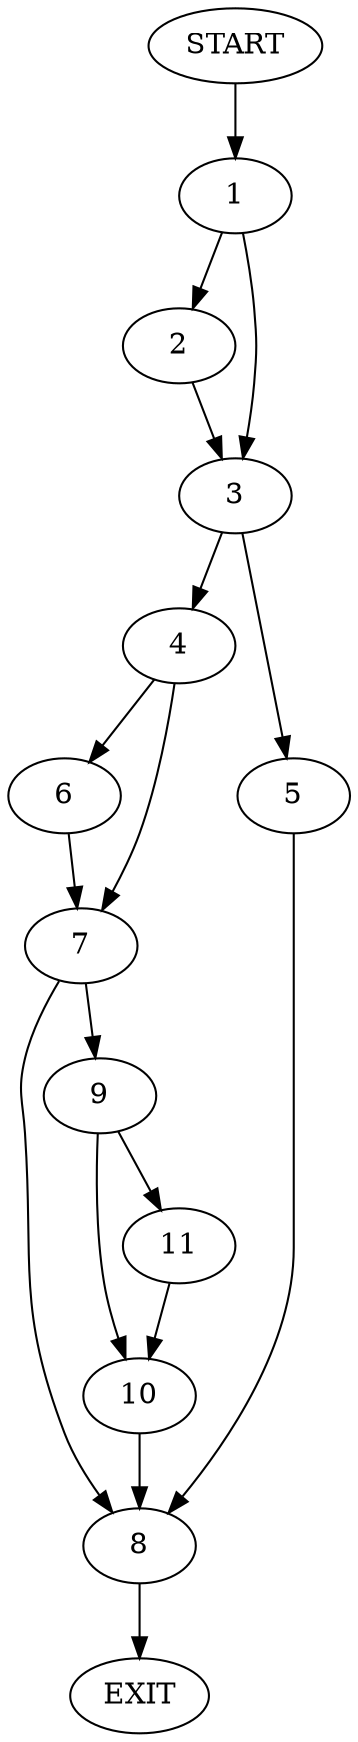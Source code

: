 digraph {
0 [label="START"]
12 [label="EXIT"]
0 -> 1
1 -> 2
1 -> 3
3 -> 4
3 -> 5
2 -> 3
4 -> 6
4 -> 7
5 -> 8
8 -> 12
6 -> 7
7 -> 9
7 -> 8
9 -> 10
9 -> 11
10 -> 8
11 -> 10
}
